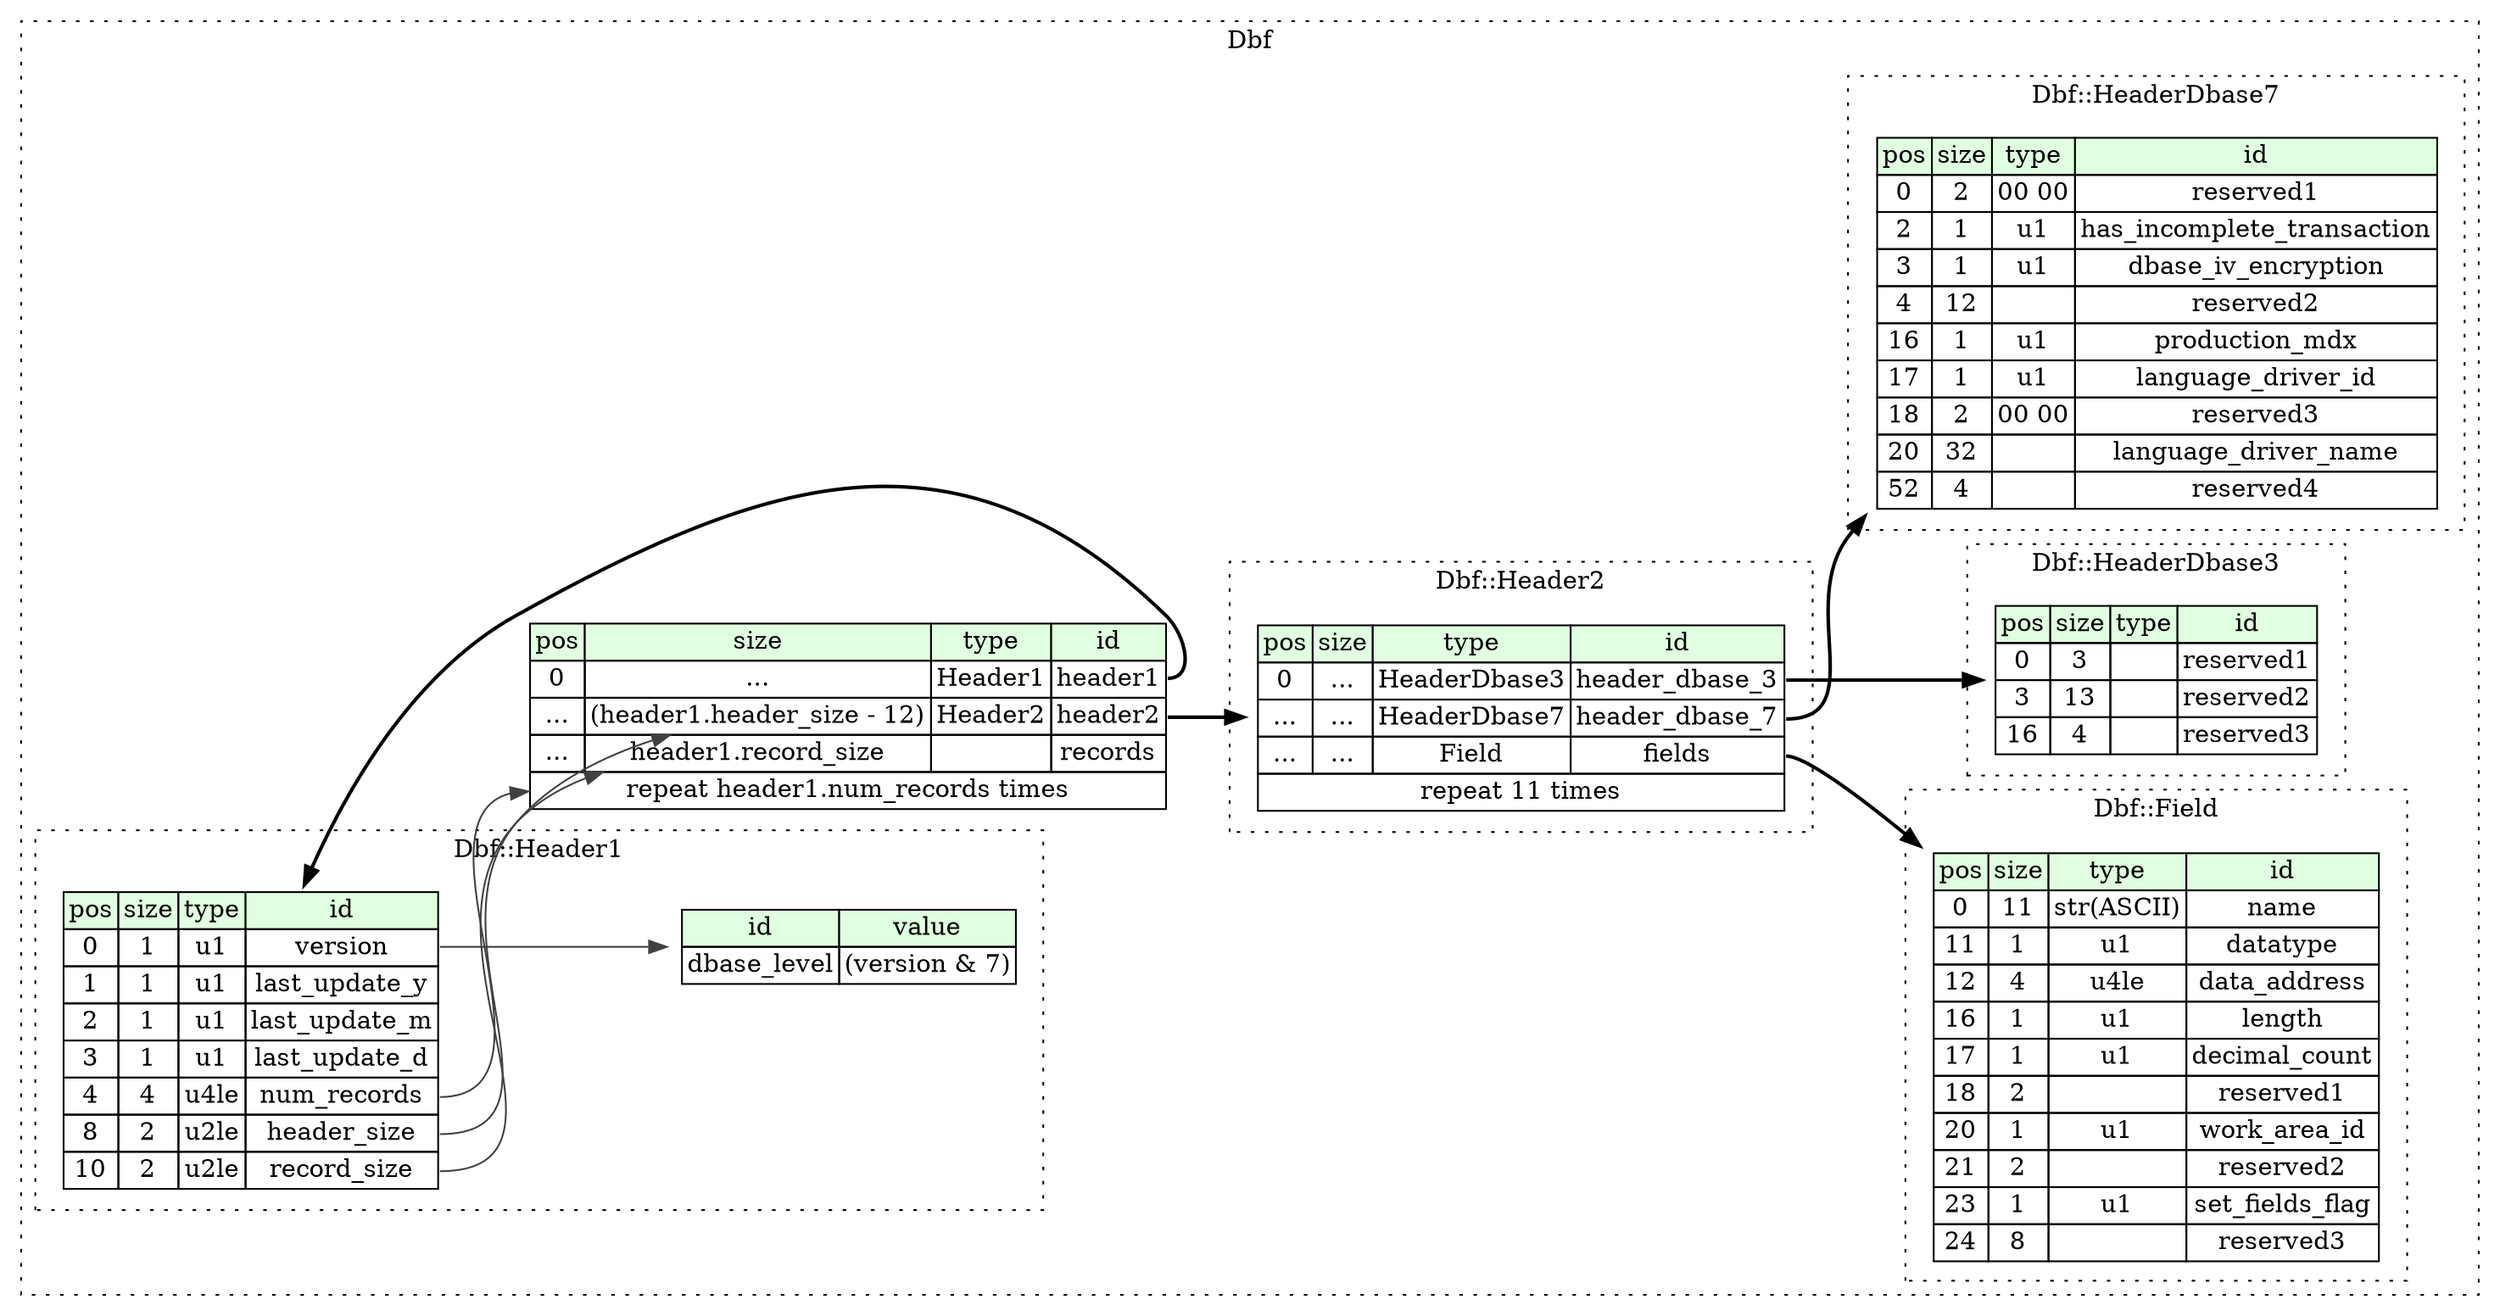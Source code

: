 digraph {
	rankdir=LR;
	node [shape=plaintext];
	subgraph cluster__dbf {
		label="Dbf";
		graph[style=dotted];

		dbf__seq [label=<<TABLE BORDER="0" CELLBORDER="1" CELLSPACING="0">
			<TR><TD BGCOLOR="#E0FFE0">pos</TD><TD BGCOLOR="#E0FFE0">size</TD><TD BGCOLOR="#E0FFE0">type</TD><TD BGCOLOR="#E0FFE0">id</TD></TR>
			<TR><TD PORT="header1_pos">0</TD><TD PORT="header1_size">...</TD><TD>Header1</TD><TD PORT="header1_type">header1</TD></TR>
			<TR><TD PORT="header2_pos">...</TD><TD PORT="header2_size">(header1.header_size - 12)</TD><TD>Header2</TD><TD PORT="header2_type">header2</TD></TR>
			<TR><TD PORT="records_pos">...</TD><TD PORT="records_size">header1.record_size</TD><TD></TD><TD PORT="records_type">records</TD></TR>
			<TR><TD COLSPAN="4" PORT="records__repeat">repeat header1.num_records times</TD></TR>
		</TABLE>>];
		subgraph cluster__header2 {
			label="Dbf::Header2";
			graph[style=dotted];

			header2__seq [label=<<TABLE BORDER="0" CELLBORDER="1" CELLSPACING="0">
				<TR><TD BGCOLOR="#E0FFE0">pos</TD><TD BGCOLOR="#E0FFE0">size</TD><TD BGCOLOR="#E0FFE0">type</TD><TD BGCOLOR="#E0FFE0">id</TD></TR>
				<TR><TD PORT="header_dbase_3_pos">0</TD><TD PORT="header_dbase_3_size">...</TD><TD>HeaderDbase3</TD><TD PORT="header_dbase_3_type">header_dbase_3</TD></TR>
				<TR><TD PORT="header_dbase_7_pos">...</TD><TD PORT="header_dbase_7_size">...</TD><TD>HeaderDbase7</TD><TD PORT="header_dbase_7_type">header_dbase_7</TD></TR>
				<TR><TD PORT="fields_pos">...</TD><TD PORT="fields_size">...</TD><TD>Field</TD><TD PORT="fields_type">fields</TD></TR>
				<TR><TD COLSPAN="4" PORT="fields__repeat">repeat 11 times</TD></TR>
			</TABLE>>];
		}
		subgraph cluster__field {
			label="Dbf::Field";
			graph[style=dotted];

			field__seq [label=<<TABLE BORDER="0" CELLBORDER="1" CELLSPACING="0">
				<TR><TD BGCOLOR="#E0FFE0">pos</TD><TD BGCOLOR="#E0FFE0">size</TD><TD BGCOLOR="#E0FFE0">type</TD><TD BGCOLOR="#E0FFE0">id</TD></TR>
				<TR><TD PORT="name_pos">0</TD><TD PORT="name_size">11</TD><TD>str(ASCII)</TD><TD PORT="name_type">name</TD></TR>
				<TR><TD PORT="datatype_pos">11</TD><TD PORT="datatype_size">1</TD><TD>u1</TD><TD PORT="datatype_type">datatype</TD></TR>
				<TR><TD PORT="data_address_pos">12</TD><TD PORT="data_address_size">4</TD><TD>u4le</TD><TD PORT="data_address_type">data_address</TD></TR>
				<TR><TD PORT="length_pos">16</TD><TD PORT="length_size">1</TD><TD>u1</TD><TD PORT="length_type">length</TD></TR>
				<TR><TD PORT="decimal_count_pos">17</TD><TD PORT="decimal_count_size">1</TD><TD>u1</TD><TD PORT="decimal_count_type">decimal_count</TD></TR>
				<TR><TD PORT="reserved1_pos">18</TD><TD PORT="reserved1_size">2</TD><TD></TD><TD PORT="reserved1_type">reserved1</TD></TR>
				<TR><TD PORT="work_area_id_pos">20</TD><TD PORT="work_area_id_size">1</TD><TD>u1</TD><TD PORT="work_area_id_type">work_area_id</TD></TR>
				<TR><TD PORT="reserved2_pos">21</TD><TD PORT="reserved2_size">2</TD><TD></TD><TD PORT="reserved2_type">reserved2</TD></TR>
				<TR><TD PORT="set_fields_flag_pos">23</TD><TD PORT="set_fields_flag_size">1</TD><TD>u1</TD><TD PORT="set_fields_flag_type">set_fields_flag</TD></TR>
				<TR><TD PORT="reserved3_pos">24</TD><TD PORT="reserved3_size">8</TD><TD></TD><TD PORT="reserved3_type">reserved3</TD></TR>
			</TABLE>>];
		}
		subgraph cluster__header1 {
			label="Dbf::Header1";
			graph[style=dotted];

			header1__seq [label=<<TABLE BORDER="0" CELLBORDER="1" CELLSPACING="0">
				<TR><TD BGCOLOR="#E0FFE0">pos</TD><TD BGCOLOR="#E0FFE0">size</TD><TD BGCOLOR="#E0FFE0">type</TD><TD BGCOLOR="#E0FFE0">id</TD></TR>
				<TR><TD PORT="version_pos">0</TD><TD PORT="version_size">1</TD><TD>u1</TD><TD PORT="version_type">version</TD></TR>
				<TR><TD PORT="last_update_y_pos">1</TD><TD PORT="last_update_y_size">1</TD><TD>u1</TD><TD PORT="last_update_y_type">last_update_y</TD></TR>
				<TR><TD PORT="last_update_m_pos">2</TD><TD PORT="last_update_m_size">1</TD><TD>u1</TD><TD PORT="last_update_m_type">last_update_m</TD></TR>
				<TR><TD PORT="last_update_d_pos">3</TD><TD PORT="last_update_d_size">1</TD><TD>u1</TD><TD PORT="last_update_d_type">last_update_d</TD></TR>
				<TR><TD PORT="num_records_pos">4</TD><TD PORT="num_records_size">4</TD><TD>u4le</TD><TD PORT="num_records_type">num_records</TD></TR>
				<TR><TD PORT="header_size_pos">8</TD><TD PORT="header_size_size">2</TD><TD>u2le</TD><TD PORT="header_size_type">header_size</TD></TR>
				<TR><TD PORT="record_size_pos">10</TD><TD PORT="record_size_size">2</TD><TD>u2le</TD><TD PORT="record_size_type">record_size</TD></TR>
			</TABLE>>];
			header1__inst__dbase_level [label=<<TABLE BORDER="0" CELLBORDER="1" CELLSPACING="0">
				<TR><TD BGCOLOR="#E0FFE0">id</TD><TD BGCOLOR="#E0FFE0">value</TD></TR>
				<TR><TD>dbase_level</TD><TD>(version &amp; 7)</TD></TR>
			</TABLE>>];
		}
		subgraph cluster__header_dbase_3 {
			label="Dbf::HeaderDbase3";
			graph[style=dotted];

			header_dbase_3__seq [label=<<TABLE BORDER="0" CELLBORDER="1" CELLSPACING="0">
				<TR><TD BGCOLOR="#E0FFE0">pos</TD><TD BGCOLOR="#E0FFE0">size</TD><TD BGCOLOR="#E0FFE0">type</TD><TD BGCOLOR="#E0FFE0">id</TD></TR>
				<TR><TD PORT="reserved1_pos">0</TD><TD PORT="reserved1_size">3</TD><TD></TD><TD PORT="reserved1_type">reserved1</TD></TR>
				<TR><TD PORT="reserved2_pos">3</TD><TD PORT="reserved2_size">13</TD><TD></TD><TD PORT="reserved2_type">reserved2</TD></TR>
				<TR><TD PORT="reserved3_pos">16</TD><TD PORT="reserved3_size">4</TD><TD></TD><TD PORT="reserved3_type">reserved3</TD></TR>
			</TABLE>>];
		}
		subgraph cluster__header_dbase_7 {
			label="Dbf::HeaderDbase7";
			graph[style=dotted];

			header_dbase_7__seq [label=<<TABLE BORDER="0" CELLBORDER="1" CELLSPACING="0">
				<TR><TD BGCOLOR="#E0FFE0">pos</TD><TD BGCOLOR="#E0FFE0">size</TD><TD BGCOLOR="#E0FFE0">type</TD><TD BGCOLOR="#E0FFE0">id</TD></TR>
				<TR><TD PORT="reserved1_pos">0</TD><TD PORT="reserved1_size">2</TD><TD>00 00</TD><TD PORT="reserved1_type">reserved1</TD></TR>
				<TR><TD PORT="has_incomplete_transaction_pos">2</TD><TD PORT="has_incomplete_transaction_size">1</TD><TD>u1</TD><TD PORT="has_incomplete_transaction_type">has_incomplete_transaction</TD></TR>
				<TR><TD PORT="dbase_iv_encryption_pos">3</TD><TD PORT="dbase_iv_encryption_size">1</TD><TD>u1</TD><TD PORT="dbase_iv_encryption_type">dbase_iv_encryption</TD></TR>
				<TR><TD PORT="reserved2_pos">4</TD><TD PORT="reserved2_size">12</TD><TD></TD><TD PORT="reserved2_type">reserved2</TD></TR>
				<TR><TD PORT="production_mdx_pos">16</TD><TD PORT="production_mdx_size">1</TD><TD>u1</TD><TD PORT="production_mdx_type">production_mdx</TD></TR>
				<TR><TD PORT="language_driver_id_pos">17</TD><TD PORT="language_driver_id_size">1</TD><TD>u1</TD><TD PORT="language_driver_id_type">language_driver_id</TD></TR>
				<TR><TD PORT="reserved3_pos">18</TD><TD PORT="reserved3_size">2</TD><TD>00 00</TD><TD PORT="reserved3_type">reserved3</TD></TR>
				<TR><TD PORT="language_driver_name_pos">20</TD><TD PORT="language_driver_name_size">32</TD><TD></TD><TD PORT="language_driver_name_type">language_driver_name</TD></TR>
				<TR><TD PORT="reserved4_pos">52</TD><TD PORT="reserved4_size">4</TD><TD></TD><TD PORT="reserved4_type">reserved4</TD></TR>
			</TABLE>>];
		}
	}
	dbf__seq:header1_type -> header1__seq [style=bold];
	header1__seq:header_size_type -> dbf__seq:header2_size [color="#404040"];
	dbf__seq:header2_type -> header2__seq [style=bold];
	header1__seq:record_size_type -> dbf__seq:records_size [color="#404040"];
	header1__seq:num_records_type -> dbf__seq:records__repeat [color="#404040"];
	header2__seq:header_dbase_3_type -> header_dbase_3__seq [style=bold];
	header2__seq:header_dbase_7_type -> header_dbase_7__seq [style=bold];
	header2__seq:fields_type -> field__seq [style=bold];
	header1__seq:version_type -> header1__inst__dbase_level [color="#404040"];
}
